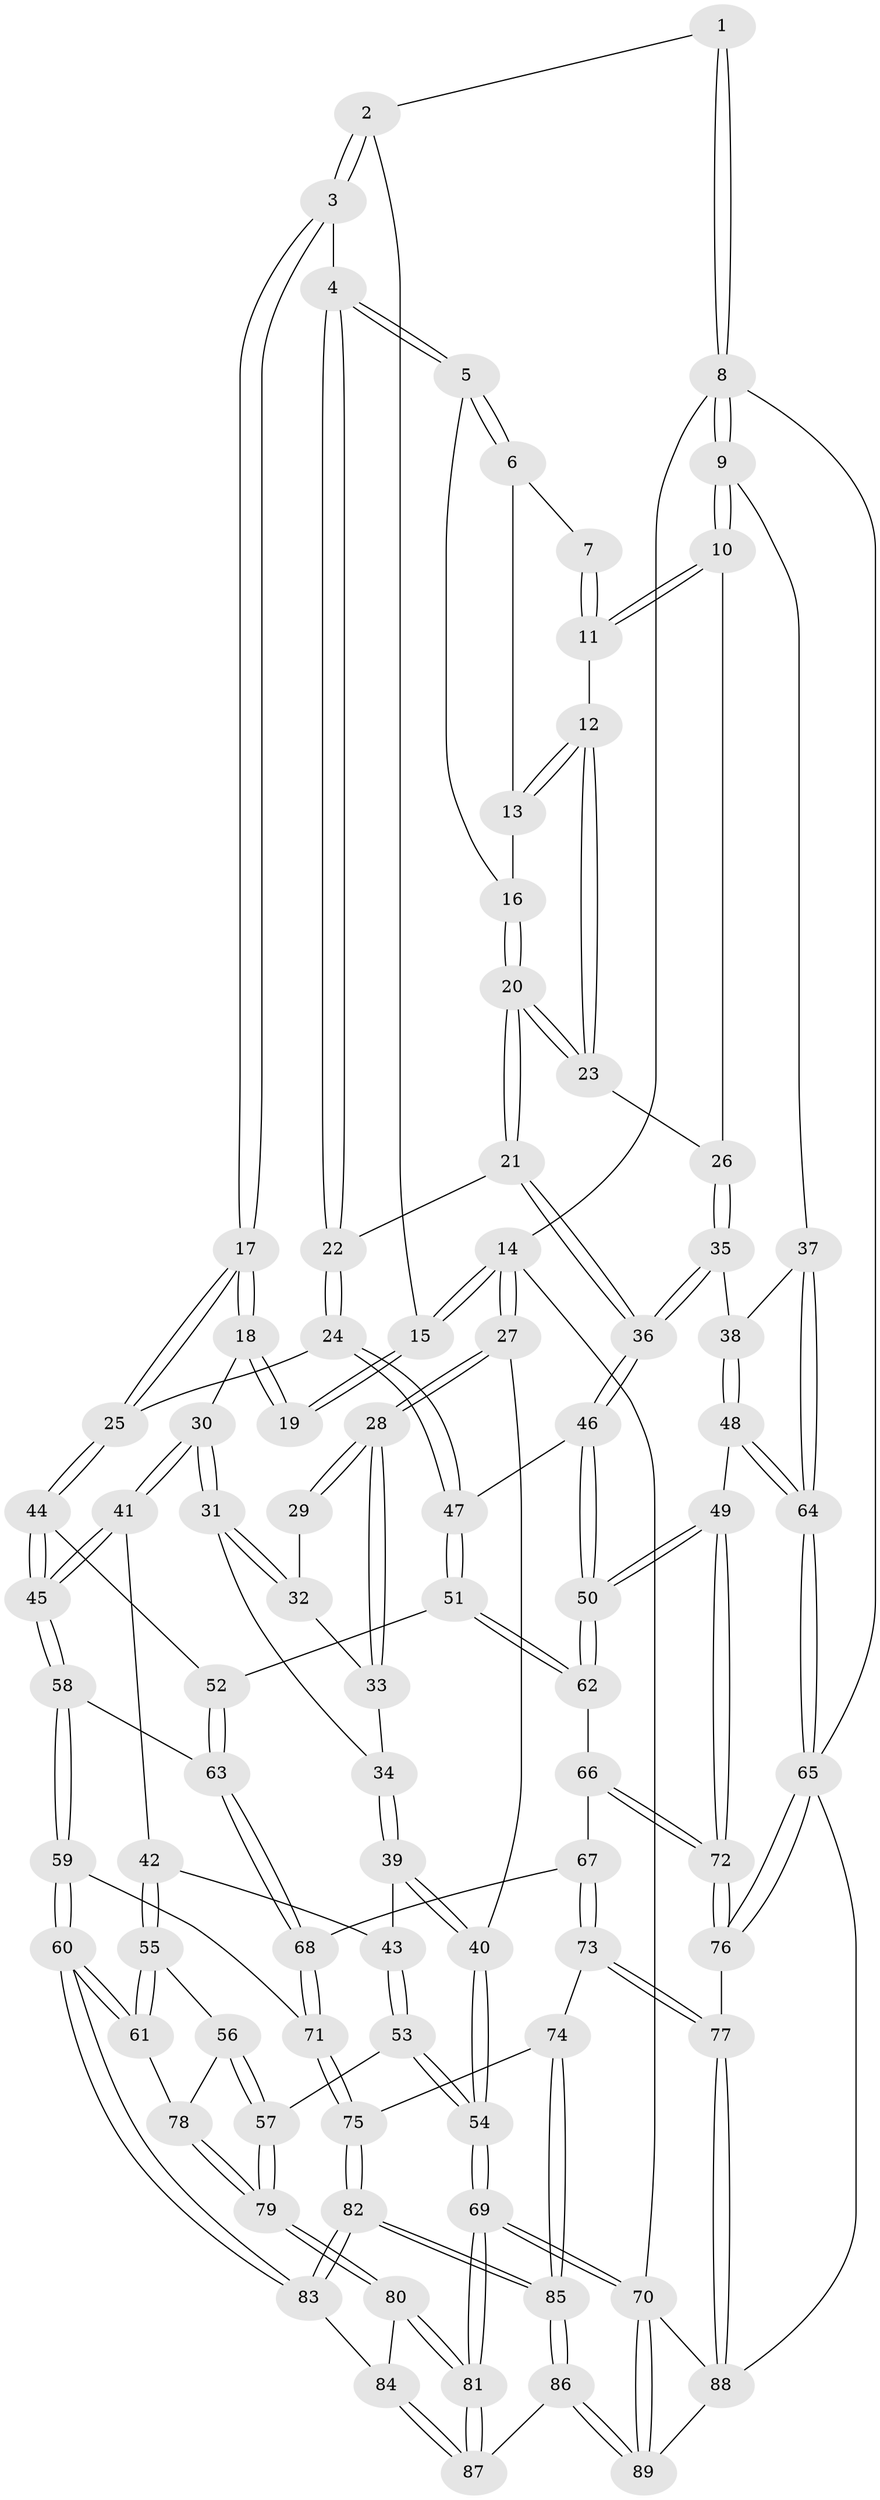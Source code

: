 // coarse degree distribution, {3: 0.1346153846153846, 4: 0.4230769230769231, 5: 0.36538461538461536, 6: 0.057692307692307696, 8: 0.019230769230769232}
// Generated by graph-tools (version 1.1) at 2025/24/03/03/25 07:24:34]
// undirected, 89 vertices, 219 edges
graph export_dot {
graph [start="1"]
  node [color=gray90,style=filled];
  1 [pos="+0.8105433578091875+0"];
  2 [pos="+0.42981576117821385+0"];
  3 [pos="+0.5857045796515971+0.08560864244547567"];
  4 [pos="+0.6107913343782231+0.08861001762758094"];
  5 [pos="+0.6833829156339857+0.051154255948851333"];
  6 [pos="+0.7620552051956491+0"];
  7 [pos="+0.8101306243209206+0"];
  8 [pos="+1+0"];
  9 [pos="+1+0.1505308814244096"];
  10 [pos="+1+0.15052832533875593"];
  11 [pos="+0.8753586572174387+0"];
  12 [pos="+0.8493855269167047+0.10763003344836543"];
  13 [pos="+0.7772247178041493+0.06257518922321036"];
  14 [pos="+0+0"];
  15 [pos="+0.35230487807992983+0"];
  16 [pos="+0.739106597530173+0.11550818341274662"];
  17 [pos="+0.4579303773445687+0.2443881723699711"];
  18 [pos="+0.4134162200995508+0.2276662498864615"];
  19 [pos="+0.32438022235982783+0"];
  20 [pos="+0.7719595846260845+0.23556706607609004"];
  21 [pos="+0.7635825466919605+0.25207501868417764"];
  22 [pos="+0.7321514165560773+0.26238876227002556"];
  23 [pos="+0.8534361300651114+0.16140635988127508"];
  24 [pos="+0.6284416794977095+0.3359954908842292"];
  25 [pos="+0.46440233014094995+0.2510083215001464"];
  26 [pos="+1+0.15100156208881152"];
  27 [pos="+0+0.03812071656468251"];
  28 [pos="+0+0.06541223022812444"];
  29 [pos="+0.281156591169816+0.010725311377554536"];
  30 [pos="+0.32271232376603204+0.27634186397355753"];
  31 [pos="+0.253591516764225+0.23881309019281544"];
  32 [pos="+0.17727525927994145+0.11051190668485708"];
  33 [pos="+0.07607127564918624+0.14556167321158314"];
  34 [pos="+0.1272998503354087+0.24372042176107955"];
  35 [pos="+0.8895510325756276+0.3200465255917496"];
  36 [pos="+0.8407096407337115+0.3139624172640732"];
  37 [pos="+1+0.3008782644629464"];
  38 [pos="+0.928832465263788+0.3420715578914153"];
  39 [pos="+0.11649197706296084+0.3722941836678932"];
  40 [pos="+0+0.3296457388426051"];
  41 [pos="+0.2505925516923548+0.3933071617193773"];
  42 [pos="+0.1722795031950718+0.41781987850872676"];
  43 [pos="+0.1665667718808666+0.4163332426603824"];
  44 [pos="+0.42161980828667905+0.44993089514893575"];
  45 [pos="+0.36164269198539095+0.49488536444692327"];
  46 [pos="+0.8372940797145119+0.471758961235404"];
  47 [pos="+0.6310661771820598+0.40038875483524033"];
  48 [pos="+0.9807576709667248+0.5976060604923774"];
  49 [pos="+0.9176052477537251+0.6095655476647354"];
  50 [pos="+0.908822433362083+0.6026506880419776"];
  51 [pos="+0.6257703093494325+0.42112064345573746"];
  52 [pos="+0.5380378297523218+0.4788683142979001"];
  53 [pos="+0+0.5921237270261337"];
  54 [pos="+0+0.5968545481158385"];
  55 [pos="+0.19588568721971292+0.5501952529120631"];
  56 [pos="+0.04117112267389565+0.6151227408875553"];
  57 [pos="+0.0350599173705969+0.6152492628326377"];
  58 [pos="+0.3673780881418512+0.5693600797409992"];
  59 [pos="+0.30898323537423505+0.6418212334578008"];
  60 [pos="+0.28858395027979133+0.659870222026327"];
  61 [pos="+0.2656825781687817+0.647886585753386"];
  62 [pos="+0.6714137189992837+0.5470966983874032"];
  63 [pos="+0.49029581918391657+0.5889354006743089"];
  64 [pos="+1+0.6046576306745383"];
  65 [pos="+1+0.9965374409698683"];
  66 [pos="+0.638971476972183+0.6048348227171151"];
  67 [pos="+0.6262221288041108+0.615868114535001"];
  68 [pos="+0.5043054755269423+0.6068901559356321"];
  69 [pos="+0+1"];
  70 [pos="+0+1"];
  71 [pos="+0.49653359038017736+0.6999132394829946"];
  72 [pos="+0.8168829094169571+0.7619003792686186"];
  73 [pos="+0.6084905394349427+0.8237842932042013"];
  74 [pos="+0.5058111805465929+0.7377185670428991"];
  75 [pos="+0.5045655179041533+0.7364133266596081"];
  76 [pos="+0.7785607974892875+0.851698297516609"];
  77 [pos="+0.6741534871525544+0.9441402426123928"];
  78 [pos="+0.1857720189510417+0.6587798003267025"];
  79 [pos="+0.10162696785501471+0.738668369240528"];
  80 [pos="+0.10266021539739857+0.7650430736723293"];
  81 [pos="+0+0.9538158379096308"];
  82 [pos="+0.34387587968370725+0.7559682963780059"];
  83 [pos="+0.29017705406725686+0.6806621878338541"];
  84 [pos="+0.22283428779868875+0.7556224399395745"];
  85 [pos="+0.35936708862144245+0.8762088787244957"];
  86 [pos="+0.36091041055881473+0.9136288245635795"];
  87 [pos="+0.20874033251082716+0.8633093490577467"];
  88 [pos="+0.6254433773943556+1"];
  89 [pos="+0.47104773494541563+1"];
  1 -- 2;
  1 -- 8;
  1 -- 8;
  2 -- 3;
  2 -- 3;
  2 -- 15;
  3 -- 4;
  3 -- 17;
  3 -- 17;
  4 -- 5;
  4 -- 5;
  4 -- 22;
  4 -- 22;
  5 -- 6;
  5 -- 6;
  5 -- 16;
  6 -- 7;
  6 -- 13;
  7 -- 11;
  7 -- 11;
  8 -- 9;
  8 -- 9;
  8 -- 14;
  8 -- 65;
  9 -- 10;
  9 -- 10;
  9 -- 37;
  10 -- 11;
  10 -- 11;
  10 -- 26;
  11 -- 12;
  12 -- 13;
  12 -- 13;
  12 -- 23;
  12 -- 23;
  13 -- 16;
  14 -- 15;
  14 -- 15;
  14 -- 27;
  14 -- 27;
  14 -- 70;
  15 -- 19;
  15 -- 19;
  16 -- 20;
  16 -- 20;
  17 -- 18;
  17 -- 18;
  17 -- 25;
  17 -- 25;
  18 -- 19;
  18 -- 19;
  18 -- 30;
  20 -- 21;
  20 -- 21;
  20 -- 23;
  20 -- 23;
  21 -- 22;
  21 -- 36;
  21 -- 36;
  22 -- 24;
  22 -- 24;
  23 -- 26;
  24 -- 25;
  24 -- 47;
  24 -- 47;
  25 -- 44;
  25 -- 44;
  26 -- 35;
  26 -- 35;
  27 -- 28;
  27 -- 28;
  27 -- 40;
  28 -- 29;
  28 -- 29;
  28 -- 33;
  28 -- 33;
  29 -- 32;
  30 -- 31;
  30 -- 31;
  30 -- 41;
  30 -- 41;
  31 -- 32;
  31 -- 32;
  31 -- 34;
  32 -- 33;
  33 -- 34;
  34 -- 39;
  34 -- 39;
  35 -- 36;
  35 -- 36;
  35 -- 38;
  36 -- 46;
  36 -- 46;
  37 -- 38;
  37 -- 64;
  37 -- 64;
  38 -- 48;
  38 -- 48;
  39 -- 40;
  39 -- 40;
  39 -- 43;
  40 -- 54;
  40 -- 54;
  41 -- 42;
  41 -- 45;
  41 -- 45;
  42 -- 43;
  42 -- 55;
  42 -- 55;
  43 -- 53;
  43 -- 53;
  44 -- 45;
  44 -- 45;
  44 -- 52;
  45 -- 58;
  45 -- 58;
  46 -- 47;
  46 -- 50;
  46 -- 50;
  47 -- 51;
  47 -- 51;
  48 -- 49;
  48 -- 64;
  48 -- 64;
  49 -- 50;
  49 -- 50;
  49 -- 72;
  49 -- 72;
  50 -- 62;
  50 -- 62;
  51 -- 52;
  51 -- 62;
  51 -- 62;
  52 -- 63;
  52 -- 63;
  53 -- 54;
  53 -- 54;
  53 -- 57;
  54 -- 69;
  54 -- 69;
  55 -- 56;
  55 -- 61;
  55 -- 61;
  56 -- 57;
  56 -- 57;
  56 -- 78;
  57 -- 79;
  57 -- 79;
  58 -- 59;
  58 -- 59;
  58 -- 63;
  59 -- 60;
  59 -- 60;
  59 -- 71;
  60 -- 61;
  60 -- 61;
  60 -- 83;
  60 -- 83;
  61 -- 78;
  62 -- 66;
  63 -- 68;
  63 -- 68;
  64 -- 65;
  64 -- 65;
  65 -- 76;
  65 -- 76;
  65 -- 88;
  66 -- 67;
  66 -- 72;
  66 -- 72;
  67 -- 68;
  67 -- 73;
  67 -- 73;
  68 -- 71;
  68 -- 71;
  69 -- 70;
  69 -- 70;
  69 -- 81;
  69 -- 81;
  70 -- 89;
  70 -- 89;
  70 -- 88;
  71 -- 75;
  71 -- 75;
  72 -- 76;
  72 -- 76;
  73 -- 74;
  73 -- 77;
  73 -- 77;
  74 -- 75;
  74 -- 85;
  74 -- 85;
  75 -- 82;
  75 -- 82;
  76 -- 77;
  77 -- 88;
  77 -- 88;
  78 -- 79;
  78 -- 79;
  79 -- 80;
  79 -- 80;
  80 -- 81;
  80 -- 81;
  80 -- 84;
  81 -- 87;
  81 -- 87;
  82 -- 83;
  82 -- 83;
  82 -- 85;
  82 -- 85;
  83 -- 84;
  84 -- 87;
  84 -- 87;
  85 -- 86;
  85 -- 86;
  86 -- 87;
  86 -- 89;
  86 -- 89;
  88 -- 89;
}
